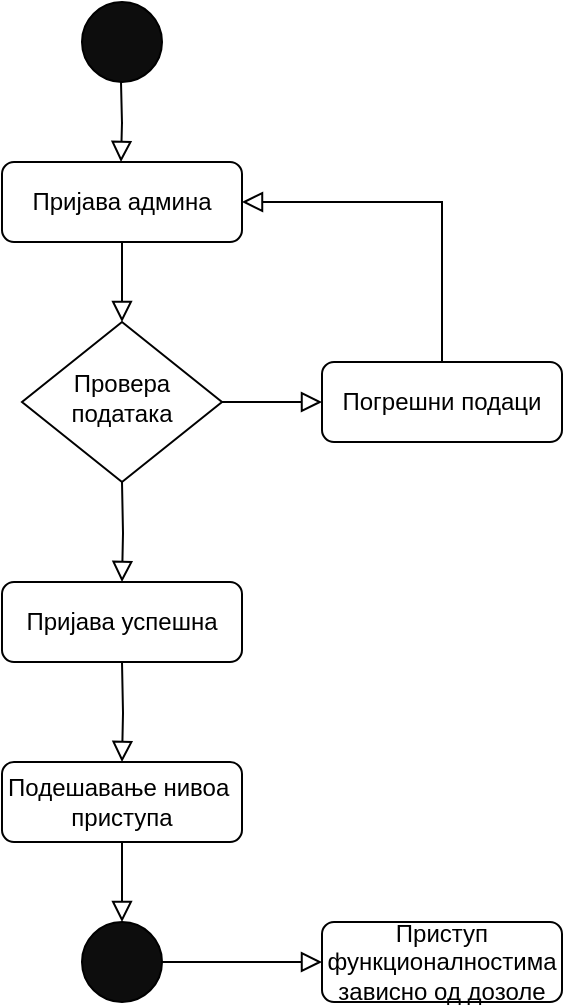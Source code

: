 <mxfile version="14.6.8" type="device"><diagram id="C5RBs43oDa-KdzZeNtuy" name="Page-1"><mxGraphModel dx="1422" dy="762" grid="1" gridSize="10" guides="1" tooltips="1" connect="1" arrows="1" fold="1" page="1" pageScale="1" pageWidth="827" pageHeight="1169" math="0" shadow="0"><root><mxCell id="WIyWlLk6GJQsqaUBKTNV-0"/><mxCell id="WIyWlLk6GJQsqaUBKTNV-1" parent="WIyWlLk6GJQsqaUBKTNV-0"/><mxCell id="WIyWlLk6GJQsqaUBKTNV-2" value="" style="rounded=0;html=1;jettySize=auto;orthogonalLoop=1;fontSize=11;endArrow=block;endFill=0;endSize=8;strokeWidth=1;shadow=0;labelBackgroundColor=none;edgeStyle=orthogonalEdgeStyle;" parent="WIyWlLk6GJQsqaUBKTNV-1" source="WIyWlLk6GJQsqaUBKTNV-3" target="WIyWlLk6GJQsqaUBKTNV-6" edge="1"><mxGeometry relative="1" as="geometry"/></mxCell><mxCell id="WIyWlLk6GJQsqaUBKTNV-3" value="Пријава админа" style="rounded=1;whiteSpace=wrap;html=1;fontSize=12;glass=0;strokeWidth=1;shadow=0;" parent="WIyWlLk6GJQsqaUBKTNV-1" vertex="1"><mxGeometry x="160" y="120" width="120" height="40" as="geometry"/></mxCell><mxCell id="WIyWlLk6GJQsqaUBKTNV-6" value="Провера&lt;br&gt;података" style="rhombus;whiteSpace=wrap;html=1;shadow=0;fontFamily=Helvetica;fontSize=12;align=center;strokeWidth=1;spacing=6;spacingTop=-4;" parent="WIyWlLk6GJQsqaUBKTNV-1" vertex="1"><mxGeometry x="170" y="200" width="100" height="80" as="geometry"/></mxCell><mxCell id="WIyWlLk6GJQsqaUBKTNV-7" value="Погрешни подаци" style="rounded=1;whiteSpace=wrap;html=1;fontSize=12;glass=0;strokeWidth=1;shadow=0;" parent="WIyWlLk6GJQsqaUBKTNV-1" vertex="1"><mxGeometry x="320" y="220" width="120" height="40" as="geometry"/></mxCell><mxCell id="WIyWlLk6GJQsqaUBKTNV-11" value="Приступ функционалностима зависно од дозоле" style="rounded=1;whiteSpace=wrap;html=1;fontSize=12;glass=0;strokeWidth=1;shadow=0;" parent="WIyWlLk6GJQsqaUBKTNV-1" vertex="1"><mxGeometry x="320" y="500" width="120" height="40" as="geometry"/></mxCell><mxCell id="WIyWlLk6GJQsqaUBKTNV-12" value="Пријава успешна" style="rounded=1;whiteSpace=wrap;html=1;fontSize=12;glass=0;strokeWidth=1;shadow=0;" parent="WIyWlLk6GJQsqaUBKTNV-1" vertex="1"><mxGeometry x="160" y="330" width="120" height="40" as="geometry"/></mxCell><mxCell id="C4u8X4dlqPdtM2JuSvDF-0" value="" style="verticalLabelPosition=bottom;verticalAlign=top;html=1;shape=mxgraph.flowchart.on-page_reference;fillColor=#0D0D0D;" vertex="1" parent="WIyWlLk6GJQsqaUBKTNV-1"><mxGeometry x="200" y="40" width="40" height="40" as="geometry"/></mxCell><mxCell id="C4u8X4dlqPdtM2JuSvDF-2" value="" style="rounded=0;html=1;jettySize=auto;orthogonalLoop=1;fontSize=11;endArrow=block;endFill=0;endSize=8;strokeWidth=1;shadow=0;labelBackgroundColor=none;edgeStyle=orthogonalEdgeStyle;" edge="1" parent="WIyWlLk6GJQsqaUBKTNV-1"><mxGeometry relative="1" as="geometry"><mxPoint x="219.5" y="80" as="sourcePoint"/><mxPoint x="219.5" y="120" as="targetPoint"/></mxGeometry></mxCell><mxCell id="C4u8X4dlqPdtM2JuSvDF-3" value="" style="rounded=0;html=1;jettySize=auto;orthogonalLoop=1;fontSize=11;endArrow=block;endFill=0;endSize=8;strokeWidth=1;shadow=0;labelBackgroundColor=none;edgeStyle=orthogonalEdgeStyle;entryX=0;entryY=0.5;entryDx=0;entryDy=0;exitX=1;exitY=0.5;exitDx=0;exitDy=0;" edge="1" parent="WIyWlLk6GJQsqaUBKTNV-1" source="WIyWlLk6GJQsqaUBKTNV-6" target="WIyWlLk6GJQsqaUBKTNV-7"><mxGeometry relative="1" as="geometry"><mxPoint x="230" y="170" as="sourcePoint"/><mxPoint x="230" y="210" as="targetPoint"/></mxGeometry></mxCell><mxCell id="C4u8X4dlqPdtM2JuSvDF-4" value="" style="rounded=0;html=1;jettySize=auto;orthogonalLoop=1;fontSize=11;endArrow=block;endFill=0;endSize=8;strokeWidth=1;shadow=0;labelBackgroundColor=none;edgeStyle=orthogonalEdgeStyle;exitX=0.5;exitY=0;exitDx=0;exitDy=0;entryX=1;entryY=0.5;entryDx=0;entryDy=0;" edge="1" parent="WIyWlLk6GJQsqaUBKTNV-1" source="WIyWlLk6GJQsqaUBKTNV-7" target="WIyWlLk6GJQsqaUBKTNV-3"><mxGeometry relative="1" as="geometry"><mxPoint x="240" y="180" as="sourcePoint"/><mxPoint x="240" y="220" as="targetPoint"/></mxGeometry></mxCell><mxCell id="C4u8X4dlqPdtM2JuSvDF-6" value="" style="rounded=0;html=1;jettySize=auto;orthogonalLoop=1;fontSize=11;endArrow=block;endFill=0;endSize=8;strokeWidth=1;shadow=0;labelBackgroundColor=none;edgeStyle=orthogonalEdgeStyle;entryX=0.5;entryY=0;entryDx=0;entryDy=0;" edge="1" parent="WIyWlLk6GJQsqaUBKTNV-1" target="WIyWlLk6GJQsqaUBKTNV-12"><mxGeometry relative="1" as="geometry"><mxPoint x="220" y="280" as="sourcePoint"/><mxPoint x="260" y="240" as="targetPoint"/></mxGeometry></mxCell><mxCell id="C4u8X4dlqPdtM2JuSvDF-7" value="Подешавање нивоа&amp;nbsp;&lt;br&gt;приступа" style="rounded=1;whiteSpace=wrap;html=1;fontSize=12;glass=0;strokeWidth=1;shadow=0;" vertex="1" parent="WIyWlLk6GJQsqaUBKTNV-1"><mxGeometry x="160" y="420" width="120" height="40" as="geometry"/></mxCell><mxCell id="C4u8X4dlqPdtM2JuSvDF-8" value="" style="rounded=0;html=1;jettySize=auto;orthogonalLoop=1;fontSize=11;endArrow=block;endFill=0;endSize=8;strokeWidth=1;shadow=0;labelBackgroundColor=none;edgeStyle=orthogonalEdgeStyle;entryX=0.5;entryY=0;entryDx=0;entryDy=0;" edge="1" parent="WIyWlLk6GJQsqaUBKTNV-1" target="C4u8X4dlqPdtM2JuSvDF-7"><mxGeometry relative="1" as="geometry"><mxPoint x="220" y="370" as="sourcePoint"/><mxPoint x="260" y="330" as="targetPoint"/></mxGeometry></mxCell><mxCell id="C4u8X4dlqPdtM2JuSvDF-9" value="" style="verticalLabelPosition=bottom;verticalAlign=top;html=1;shape=mxgraph.flowchart.on-page_reference;fillColor=#0D0D0D;" vertex="1" parent="WIyWlLk6GJQsqaUBKTNV-1"><mxGeometry x="200" y="500" width="40" height="40" as="geometry"/></mxCell><mxCell id="C4u8X4dlqPdtM2JuSvDF-12" value="" style="rounded=0;html=1;jettySize=auto;orthogonalLoop=1;fontSize=11;endArrow=block;endFill=0;endSize=8;strokeWidth=1;shadow=0;labelBackgroundColor=none;edgeStyle=orthogonalEdgeStyle;entryX=0.5;entryY=0;entryDx=0;entryDy=0;entryPerimeter=0;exitX=0.5;exitY=1;exitDx=0;exitDy=0;" edge="1" parent="WIyWlLk6GJQsqaUBKTNV-1" source="C4u8X4dlqPdtM2JuSvDF-7" target="C4u8X4dlqPdtM2JuSvDF-9"><mxGeometry relative="1" as="geometry"><mxPoint x="230" y="380" as="sourcePoint"/><mxPoint x="230" y="430" as="targetPoint"/></mxGeometry></mxCell><mxCell id="C4u8X4dlqPdtM2JuSvDF-13" value="" style="rounded=0;html=1;jettySize=auto;orthogonalLoop=1;fontSize=11;endArrow=block;endFill=0;endSize=8;strokeWidth=1;shadow=0;labelBackgroundColor=none;edgeStyle=orthogonalEdgeStyle;entryX=0;entryY=0.5;entryDx=0;entryDy=0;exitX=1;exitY=0.5;exitDx=0;exitDy=0;exitPerimeter=0;" edge="1" parent="WIyWlLk6GJQsqaUBKTNV-1" source="C4u8X4dlqPdtM2JuSvDF-9" target="WIyWlLk6GJQsqaUBKTNV-11"><mxGeometry relative="1" as="geometry"><mxPoint x="280" y="250" as="sourcePoint"/><mxPoint x="330" y="250" as="targetPoint"/></mxGeometry></mxCell></root></mxGraphModel></diagram></mxfile>